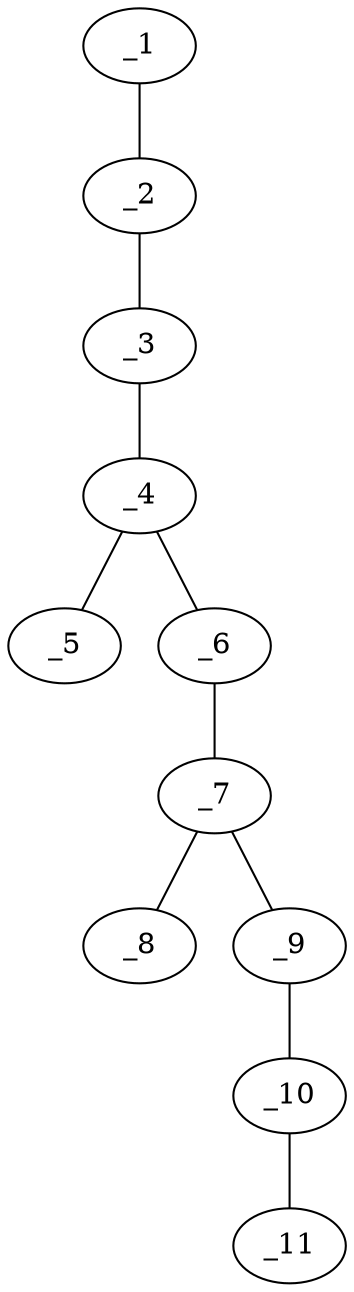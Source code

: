 graph molid616278 {
	_1	 [charge=0,
		chem=2,
		symbol="O  ",
		x=2,
		y="0.75"];
	_2	 [charge=0,
		chem=1,
		symbol="C  ",
		x="2.866",
		y="0.25"];
	_1 -- _2	 [valence=1];
	_3	 [charge=0,
		chem=1,
		symbol="C  ",
		x="3.7321",
		y="0.75"];
	_2 -- _3	 [valence=1];
	_4	 [charge=0,
		chem=1,
		symbol="C  ",
		x="4.5981",
		y="0.25"];
	_3 -- _4	 [valence=1];
	_5	 [charge=0,
		chem=1,
		symbol="C  ",
		x="4.5981",
		y="-0.75"];
	_4 -- _5	 [valence=1];
	_6	 [charge=0,
		chem=1,
		symbol="C  ",
		x="5.4641",
		y="0.75"];
	_4 -- _6	 [valence=1];
	_7	 [charge=0,
		chem=1,
		symbol="C  ",
		x="6.3301",
		y="0.25"];
	_6 -- _7	 [valence=1];
	_8	 [charge=0,
		chem=2,
		symbol="O  ",
		x="6.3301",
		y="-0.75"];
	_7 -- _8	 [valence=2];
	_9	 [charge=0,
		chem=2,
		symbol="O  ",
		x="7.1962",
		y="0.75"];
	_7 -- _9	 [valence=1];
	_10	 [charge=0,
		chem=1,
		symbol="C  ",
		x="8.0622",
		y="0.25"];
	_9 -- _10	 [valence=1];
	_11	 [charge=0,
		chem=1,
		symbol="C  ",
		x="8.9282",
		y="0.75"];
	_10 -- _11	 [valence=1];
}
